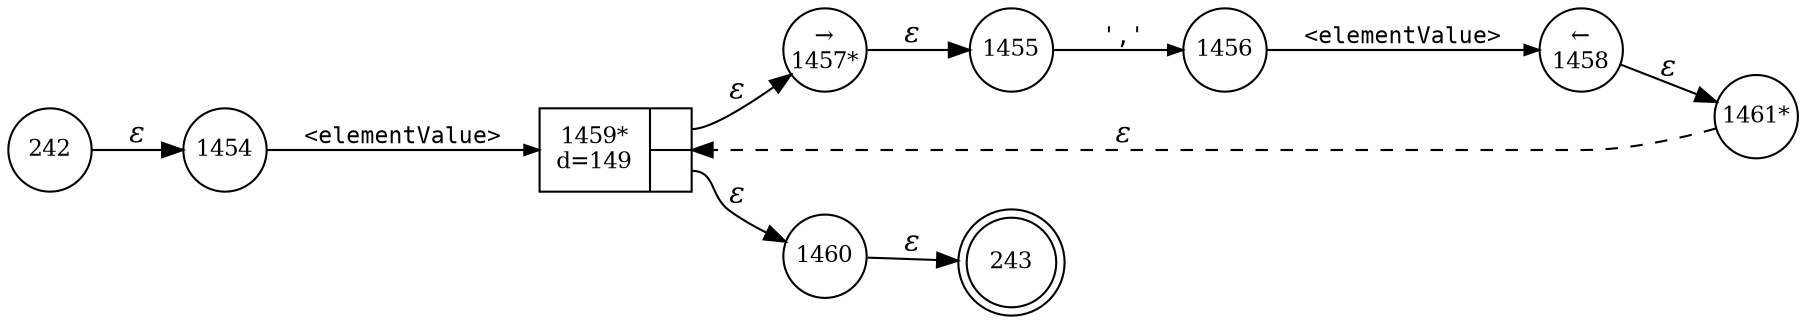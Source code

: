 digraph ATN {
rankdir=LR;
s243[fontsize=11, label="243", shape=doublecircle, fixedsize=true, width=.6];
s1456[fontsize=11,label="1456", shape=circle, fixedsize=true, width=.55, peripheries=1];
s1457[fontsize=11,label="&rarr;\n1457*", shape=circle, fixedsize=true, width=.55, peripheries=1];
s242[fontsize=11,label="242", shape=circle, fixedsize=true, width=.55, peripheries=1];
s1458[fontsize=11,label="&larr;\n1458", shape=circle, fixedsize=true, width=.55, peripheries=1];
s1459[fontsize=11,label="{1459*\nd=149|{<p0>|<p1>}}", shape=record, fixedsize=false, peripheries=1];
s1460[fontsize=11,label="1460", shape=circle, fixedsize=true, width=.55, peripheries=1];
s1461[fontsize=11,label="1461*", shape=circle, fixedsize=true, width=.55, peripheries=1];
s1454[fontsize=11,label="1454", shape=circle, fixedsize=true, width=.55, peripheries=1];
s1455[fontsize=11,label="1455", shape=circle, fixedsize=true, width=.55, peripheries=1];
s242 -> s1454 [fontname="Times-Italic", label="&epsilon;"];
s1454 -> s1459 [fontsize=11, fontname="Courier", arrowsize=.7, label = "<elementValue>", arrowhead = normal];
s1459:p0 -> s1457 [fontname="Times-Italic", label="&epsilon;"];
s1459:p1 -> s1460 [fontname="Times-Italic", label="&epsilon;"];
s1457 -> s1455 [fontname="Times-Italic", label="&epsilon;"];
s1460 -> s243 [fontname="Times-Italic", label="&epsilon;"];
s1455 -> s1456 [fontsize=11, fontname="Courier", arrowsize=.7, label = "','", arrowhead = normal];
s1456 -> s1458 [fontsize=11, fontname="Courier", arrowsize=.7, label = "<elementValue>", arrowhead = normal];
s1458 -> s1461 [fontname="Times-Italic", label="&epsilon;"];
s1461 -> s1459 [fontname="Times-Italic", label="&epsilon;", style="dashed"];
}